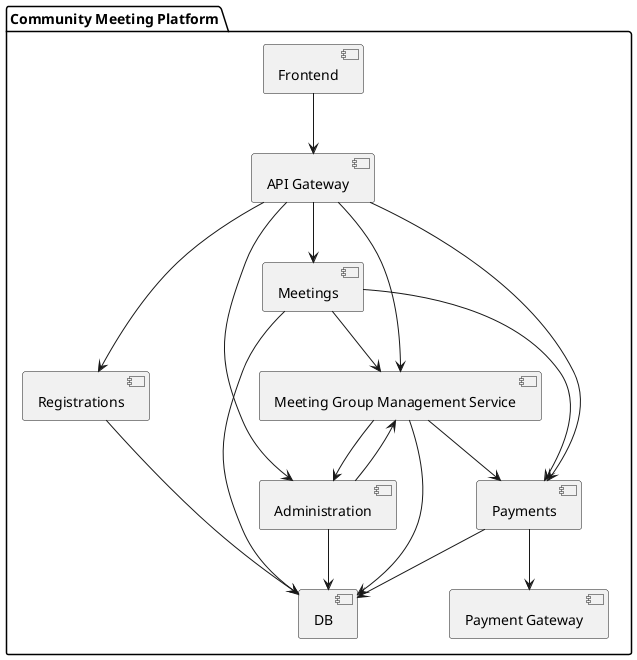 @startuml
package "Community Meeting Platform" {
    [Frontend] as WebUI
    [API Gateway] as APIGateway
    [Registrations] as Registrations
    [Meeting Group Management Service] as GroupManagement
    [Meetings] as MeetingManagement
    [Administration] as Administration
    [Payments] as PaymentIntegration
    [DB] as Database
    [Payment Gateway] as PaymentGateway

    WebUI --> APIGateway
    APIGateway --> Registrations
    APIGateway --> GroupManagement
    APIGateway --> MeetingManagement
    APIGateway --> Administration
    APIGateway --> PaymentIntegration

    Registrations --> Database
    GroupManagement --> Database
    MeetingManagement --> Database
    Administration --> Database
    PaymentIntegration --> Database

    GroupManagement --> PaymentIntegration
    MeetingManagement --> GroupManagement
    MeetingManagement --> PaymentIntegration
    PaymentIntegration --> PaymentGateway
    GroupManagement --> Administration
    Administration --> GroupManagement
}
@enduml
